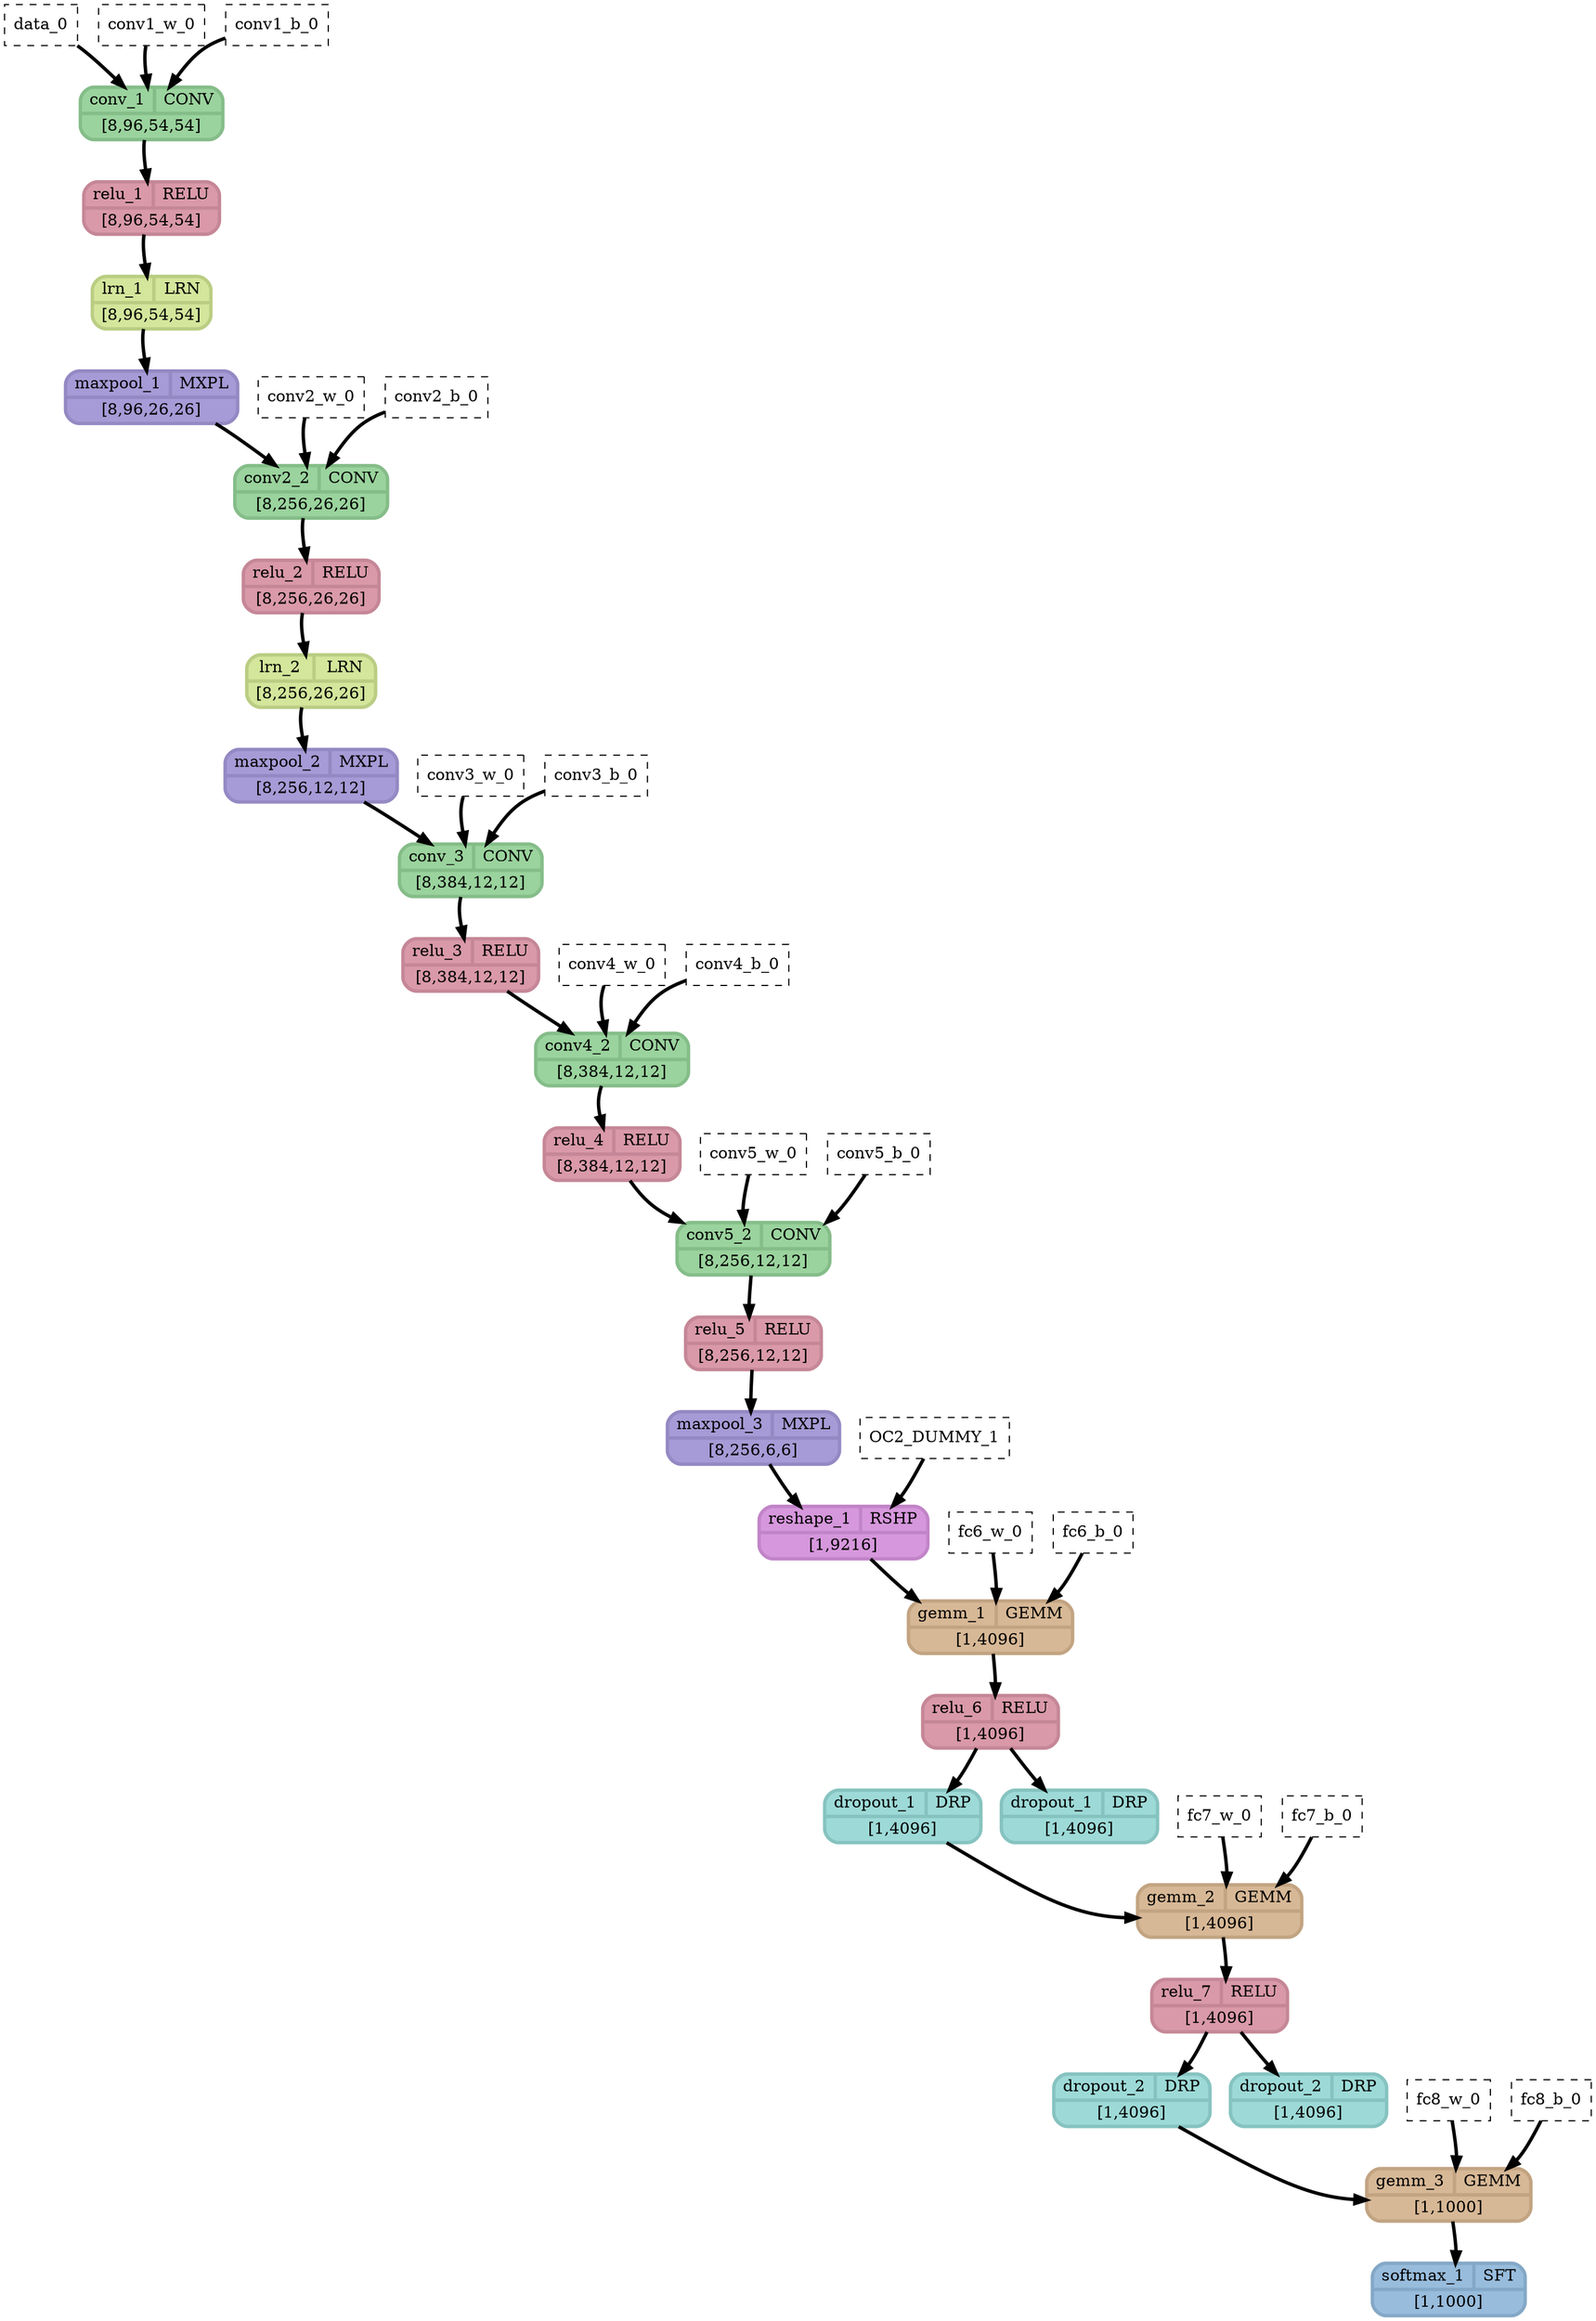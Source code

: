 strict digraph {
  graph [
    rankdir="TB"
    overlap=prism
    overlap_shrink=true
    splines=curved
  ];
  node [
    shape=Mrecord
  ];
  edge [
    penwidth=3
  ];

  // Node definitions.
  "data_0" [
    id=0
    name="data_0"
    type=constant_input
    label="data_0"
    inputs=""
    outputs=""
    shape=box
    style="filled,dashed"
    fillcolor="white"
  ];
  "conv1_w_0" [
    id=1
    name="conv1_w_0"
    type=constant_input
    label="conv1_w_0"
    inputs=""
    outputs=""
    shape=box
    style="filled,dashed"
    fillcolor="white"
  ];
  "conv1_b_0" [
    id=2
    name="conv1_b_0"
    type=constant_input
    label="conv1_b_0"
    inputs=""
    outputs=""
    shape=box
    style="filled,dashed"
    fillcolor="white"
  ];
  "conv1_1" [
    id=3
    name="conv1_1"
    type=Conv
    label="{ {conv_1  | CONV} | [8,96,54,54] }"
    inputs="data_0;conv1_w_0;conv1_b_0"
    outputs="conv1_1"
    penwidth=3
    style=filled
    color="#85bd89"
    fontcolor="#000000"
    fillcolor="#9ad39d"
  ];
  "conv1_2" [
    id=4
    name="conv1_2"
    type=Relu
    label="{ {relu_1  | RELU} | [8,96,54,54] }"
    inputs="conv1_1"
    outputs="conv1_2"
    penwidth=3
    style=filled
    color="#c58797"
    fontcolor="#000000"
    fillcolor="#d999a9"
  ];
  "norm1_1" [
    id=5
    name="norm1_1"
    type=LRN
    label="{ {lrn_1  | LRN} | [8,96,54,54] }"
    inputs="conv1_2"
    outputs="norm1_1"
    penwidth=3
    style=filled
    color="#bacd83"
    fontcolor="#000000"
    fillcolor="#d3e69b"
  ];
  "pool1_1" [
    id=6
    name="pool1_1"
    type=MaxPool
    label="{ {maxpool_1  | MXPL} | [8,96,26,26] }"
    inputs="norm1_1"
    outputs="pool1_1"
    penwidth=3
    style=filled
    color="#9489c3"
    fontcolor="#000000"
    fillcolor="#a69bd6"
  ];
  "conv2_w_0" [
    id=7
    name="conv2_w_0"
    type=constant_input
    label="conv2_w_0"
    inputs=""
    outputs=""
    shape=box
    style="filled,dashed"
    fillcolor="white"
  ];
  "conv2_b_0" [
    id=8
    name="conv2_b_0"
    type=constant_input
    label="conv2_b_0"
    inputs=""
    outputs=""
    shape=box
    style="filled,dashed"
    fillcolor="white"
  ];
  "conv2_1" [
    id=9
    name="conv2_1"
    type=Conv
    label="{ {conv2_2  | CONV} | [8,256,26,26] }"
    inputs="pool1_1;conv2_w_0;conv2_b_0"
    outputs="conv2_1"
    penwidth=3
    style=filled
    color="#85bd89"
    fontcolor="#000000"
    fillcolor="#9ad39d"
  ];
  "conv2_2" [
    id=10
    name="conv2_2"
    type=Relu
    label="{ {relu_2  | RELU} | [8,256,26,26] }"
    inputs="conv2_1"
    outputs="conv2_2"
    penwidth=3
    style=filled
    color="#c58797"
    fontcolor="#000000"
    fillcolor="#d999a9"
  ];
  "norm2_1" [
    id=11
    name="norm2_1"
    type=LRN
    label="{ {lrn_2  | LRN} | [8,256,26,26] }"
    inputs="conv2_2"
    outputs="norm2_1"
    penwidth=3
    style=filled
    color="#bacd83"
    fontcolor="#000000"
    fillcolor="#d3e69b"
  ];
  "pool2_1" [
    id=12
    name="pool2_1"
    type=MaxPool
    label="{ {maxpool_2  | MXPL} | [8,256,12,12] }"
    inputs="norm2_1"
    outputs="pool2_1"
    penwidth=3
    style=filled
    color="#9489c3"
    fontcolor="#000000"
    fillcolor="#a69bd6"
  ];
  "conv3_w_0" [
    id=13
    name="conv3_w_0"
    type=constant_input
    label="conv3_w_0"
    inputs=""
    outputs=""
    shape=box
    style="filled,dashed"
    fillcolor="white"
  ];
  "conv3_b_0" [
    id=14
    name="conv3_b_0"
    type=constant_input
    label="conv3_b_0"
    inputs=""
    outputs=""
    shape=box
    style="filled,dashed"
    fillcolor="white"
  ];
  "conv3_1" [
    id=15
    name="conv3_1"
    type=Conv
    label="{ {conv_3  | CONV} | [8,384,12,12] }"
    inputs="pool2_1;conv3_w_0;conv3_b_0"
    outputs="conv3_1"
    penwidth=3
    style=filled
    color="#85bd89"
    fontcolor="#000000"
    fillcolor="#9ad39d"
  ];
  "conv3_2" [
    id=16
    name="conv3_2"
    type=Relu
    label="{ {relu_3  | RELU} | [8,384,12,12] }"
    inputs="conv3_1"
    outputs="conv3_2"
    penwidth=3
    style=filled
    color="#c58797"
    fontcolor="#000000"
    fillcolor="#d999a9"
  ];
  "conv4_w_0" [
    id=17
    name="conv4_w_0"
    type=constant_input
    label="conv4_w_0"
    inputs=""
    outputs=""
    shape=box
    style="filled,dashed"
    fillcolor="white"
  ];
  "conv4_b_0" [
    id=18
    name="conv4_b_0"
    type=constant_input
    label="conv4_b_0"
    inputs=""
    outputs=""
    shape=box
    style="filled,dashed"
    fillcolor="white"
  ];
  "conv4_1" [
    id=19
    name="conv4_1"
    type=Conv
    label="{ {conv4_2  | CONV} | [8,384,12,12] }"
    inputs="conv3_2;conv4_w_0;conv4_b_0"
    outputs="conv4_1"
    penwidth=3
    style=filled
    color="#85bd89"
    fontcolor="#000000"
    fillcolor="#9ad39d"
  ];
  "conv4_2" [
    id=20
    name="conv4_2"
    type=Relu
    label="{ {relu_4  | RELU} | [8,384,12,12] }"
    inputs="conv4_1"
    outputs="conv4_2"
    penwidth=3
    style=filled
    color="#c58797"
    fontcolor="#000000"
    fillcolor="#d999a9"
  ];
  "conv5_w_0" [
    id=21
    name="conv5_w_0"
    type=constant_input
    label="conv5_w_0"
    inputs=""
    outputs=""
    shape=box
    style="filled,dashed"
    fillcolor="white"
  ];
  "conv5_b_0" [
    id=22
    name="conv5_b_0"
    type=constant_input
    label="conv5_b_0"
    inputs=""
    outputs=""
    shape=box
    style="filled,dashed"
    fillcolor="white"
  ];
  "conv5_1" [
    id=23
    name="conv5_1"
    type=Conv
    label="{ {conv5_2  | CONV} | [8,256,12,12] }"
    inputs="conv4_2;conv5_w_0;conv5_b_0"
    outputs="conv5_1"
    penwidth=3
    style=filled
    color="#85bd89"
    fontcolor="#000000"
    fillcolor="#9ad39d"
  ];
  "conv5_2" [
    id=24
    name="conv5_2"
    type=Relu
    label="{ {relu_5  | RELU} | [8,256,12,12] }"
    inputs="conv5_1"
    outputs="conv5_2"
    penwidth=3
    style=filled
    color="#c58797"
    fontcolor="#000000"
    fillcolor="#d999a9"
  ];
  "pool5_1" [
    id=25
    name="pool5_1"
    type=MaxPool
    label="{ {maxpool_3  | MXPL} | [8,256,6,6] }"
    inputs="conv5_2"
    outputs="pool5_1"
    penwidth=3
    style=filled
    color="#9489c3"
    fontcolor="#000000"
    fillcolor="#a69bd6"
  ];
  "OC2_DUMMY_1" [
    id=26
    name="OC2_DUMMY_1"
    type=constant_input
    label="OC2_DUMMY_1"
    inputs=""
    outputs=""
    shape=box
    style="filled,dashed"
    fillcolor="white"
  ];
  "OC2_DUMMY_0" [
    id=27
    name="OC2_DUMMY_0"
    type=Reshape
    label="{ {reshape_1  | RSHP} | [1,9216] }"
    inputs="pool5_1;OC2_DUMMY_1"
    outputs="OC2_DUMMY_0"
    penwidth=3
    style=filled
    color="#c284c8"
    fontcolor="#000000"
    fillcolor="#d697dc"
  ];
  "fc6_w_0" [
    id=28
    name="fc6_w_0"
    type=constant_input
    label="fc6_w_0"
    inputs=""
    outputs=""
    shape=box
    style="filled,dashed"
    fillcolor="white"
  ];
  "fc6_b_0" [
    id=29
    name="fc6_b_0"
    type=constant_input
    label="fc6_b_0"
    inputs=""
    outputs=""
    shape=box
    style="filled,dashed"
    fillcolor="white"
  ];
  "fc6_1" [
    id=30
    name="fc6_1"
    type=Gemm
    label="{ {gemm_1  | GEMM} | [1,4096] }"
    inputs="OC2_DUMMY_0;fc6_w_0;fc6_b_0"
    outputs="fc6_1"
    penwidth=3
    style=filled
    color="#c2a482"
    fontcolor="#000000"
    fillcolor="#d7b896"
  ];
  "fc6_2" [
    id=31
    name="fc6_2"
    type=Relu
    label="{ {relu_6  | RELU} | [1,4096] }"
    inputs="fc6_1"
    outputs="fc6_2"
    penwidth=3
    style=filled
    color="#c58797"
    fontcolor="#000000"
    fillcolor="#d999a9"
  ];
  "fc6_3" [
    id=32
    name="fc6_3"
    type=Dropout
    label="{ {dropout_1  | DRP} | [1,4096] }"
    inputs="fc6_2"
    outputs="fc6_3;_fc6_mask_1"
    penwidth=3
    style=filled
    color="#86c3c0"
    fontcolor="#000000"
    fillcolor="#9ddad7"
  ];
  "_fc6_mask_1" [
    id=33
    name="_fc6_mask_1"
    type=Dropout
    label="{ {dropout_1  | DRP} | [1,4096] }"
    inputs="fc6_2"
    outputs="fc6_3;_fc6_mask_1"
    penwidth=3
    style=filled
    color="#86c3c0"
    fontcolor="#000000"
    fillcolor="#9ddad7"
  ];
  "fc7_w_0" [
    id=34
    name="fc7_w_0"
    type=constant_input
    label="fc7_w_0"
    inputs=""
    outputs=""
    shape=box
    style="filled,dashed"
    fillcolor="white"
  ];
  "fc7_b_0" [
    id=35
    name="fc7_b_0"
    type=constant_input
    label="fc7_b_0"
    inputs=""
    outputs=""
    shape=box
    style="filled,dashed"
    fillcolor="white"
  ];
  "fc7_1" [
    id=36
    name="fc7_1"
    type=Gemm
    label="{ {gemm_2  | GEMM} | [1,4096] }"
    inputs="fc6_3;fc7_w_0;fc7_b_0"
    outputs="fc7_1"
    penwidth=3
    style=filled
    color="#c2a482"
    fontcolor="#000000"
    fillcolor="#d7b896"
  ];
  "fc7_2" [
    id=37
    name="fc7_2"
    type=Relu
    label="{ {relu_7  | RELU} | [1,4096] }"
    inputs="fc7_1"
    outputs="fc7_2"
    penwidth=3
    style=filled
    color="#c58797"
    fontcolor="#000000"
    fillcolor="#d999a9"
  ];
  "fc7_3" [
    id=38
    name="fc7_3"
    type=Dropout
    label="{ {dropout_2  | DRP} | [1,4096] }"
    inputs="fc7_2"
    outputs="fc7_3;_fc7_mask_1"
    penwidth=3
    style=filled
    color="#86c3c0"
    fontcolor="#000000"
    fillcolor="#9ddad7"
  ];
  "_fc7_mask_1" [
    id=39
    name="_fc7_mask_1"
    type=Dropout
    label="{ {dropout_2  | DRP} | [1,4096] }"
    inputs="fc7_2"
    outputs="fc7_3;_fc7_mask_1"
    penwidth=3
    style=filled
    color="#86c3c0"
    fontcolor="#000000"
    fillcolor="#9ddad7"
  ];
  "fc8_w_0" [
    id=40
    name="fc8_w_0"
    type=constant_input
    label="fc8_w_0"
    inputs=""
    outputs=""
    shape=box
    style="filled,dashed"
    fillcolor="white"
  ];
  "fc8_b_0" [
    id=41
    name="fc8_b_0"
    type=constant_input
    label="fc8_b_0"
    inputs=""
    outputs=""
    shape=box
    style="filled,dashed"
    fillcolor="white"
  ];
  "fc8_1" [
    id=42
    name="fc8_1"
    type=Gemm
    label="{ {gemm_3  | GEMM} | [1,1000] }"
    inputs="fc7_3;fc8_w_0;fc8_b_0"
    outputs="fc8_1"
    penwidth=3
    style=filled
    color="#c2a482"
    fontcolor="#000000"
    fillcolor="#d7b896"
  ];
  "prob_1" [
    id=43
    name="prob_1"
    type=Softmax
    label="{ {softmax_1  | SFT} | [1,1000] }"
    inputs="fc8_1"
    outputs="prob_1"
    penwidth=3
    style=filled
    color="#84a8c7"
    fontcolor="#000000"
    fillcolor="#98bcdc"
  ];

  // Edge definitions.
  "data_0" -> "conv1_1";
  "conv1_w_0" -> "conv1_1";
  "conv1_b_0" -> "conv1_1";
  "conv1_1" -> "conv1_2";
  "conv1_2" -> "norm1_1";
  "norm1_1" -> "pool1_1";
  "pool1_1" -> "conv2_1";
  "conv2_w_0" -> "conv2_1";
  "conv2_b_0" -> "conv2_1";
  "conv2_1" -> "conv2_2";
  "conv2_2" -> "norm2_1";
  "norm2_1" -> "pool2_1";
  "pool2_1" -> "conv3_1";
  "conv3_w_0" -> "conv3_1";
  "conv3_b_0" -> "conv3_1";
  "conv3_1" -> "conv3_2";
  "conv3_2" -> "conv4_1";
  "conv4_w_0" -> "conv4_1";
  "conv4_b_0" -> "conv4_1";
  "conv4_1" -> "conv4_2";
  "conv4_2" -> "conv5_1";
  "conv5_w_0" -> "conv5_1";
  "conv5_b_0" -> "conv5_1";
  "conv5_1" -> "conv5_2";
  "conv5_2" -> "pool5_1";
  "pool5_1" -> "OC2_DUMMY_0";
  "OC2_DUMMY_1" -> "OC2_DUMMY_0";
  "OC2_DUMMY_0" -> "fc6_1";
  "fc6_w_0" -> "fc6_1";
  "fc6_b_0" -> "fc6_1";
  "fc6_1" -> "fc6_2";
  "fc6_2" -> "fc6_3";
  "fc6_2" -> "_fc6_mask_1";
  "fc6_3" -> "fc7_1";
  "fc7_w_0" -> "fc7_1";
  "fc7_b_0" -> "fc7_1";
  "fc7_1" -> "fc7_2";
  "fc7_2" -> "fc7_3";
  "fc7_2" -> "_fc7_mask_1";
  "fc7_3" -> "fc8_1";
  "fc8_w_0" -> "fc8_1";
  "fc8_b_0" -> "fc8_1";
  "fc8_1" -> "prob_1";
}